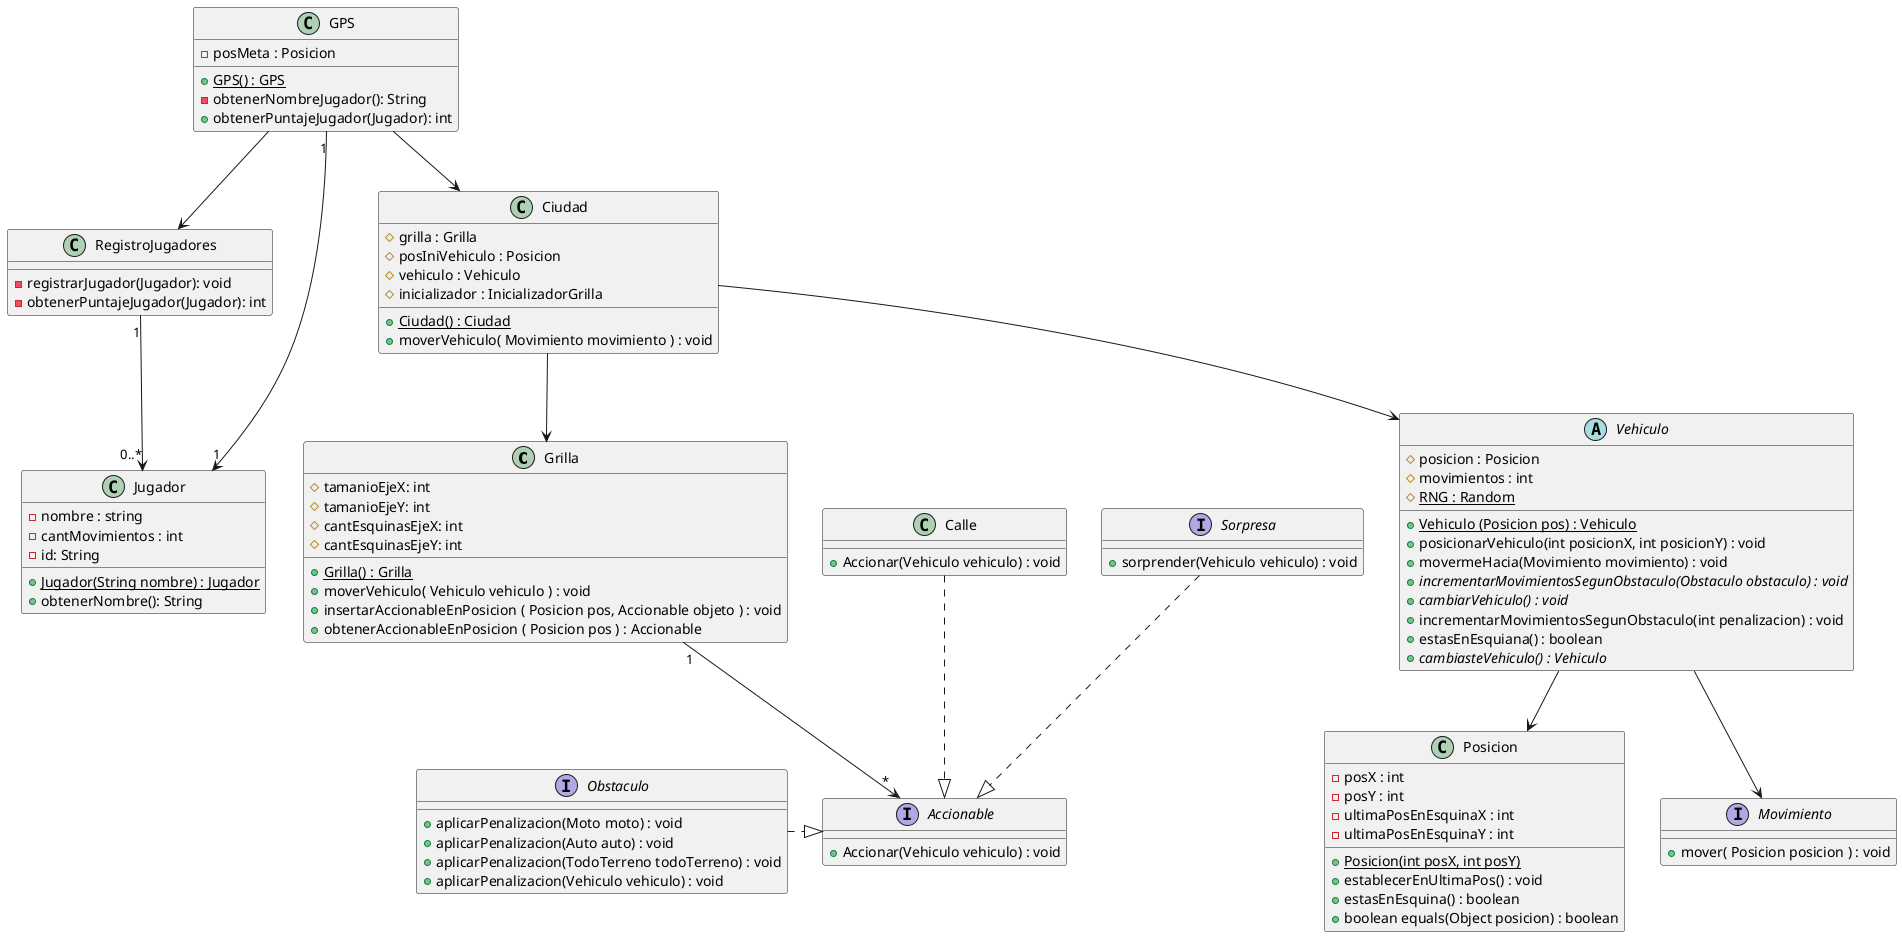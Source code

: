 @startuml
    'https://plantuml.com/class-diagram

    class Grilla{
        # tamanioEjeX: int
        # tamanioEjeY: int
        # cantEsquinasEjeX: int
        # cantEsquinasEjeY: int

        + {static} Grilla() : Grilla
        + moverVehiculo( Vehiculo vehiculo ) : void
        + insertarAccionableEnPosicion ( Posicion pos, Accionable objeto ) : void
        + obtenerAccionableEnPosicion ( Posicion pos ) : Accionable
    }

    class RegistroJugadores{
        - registrarJugador(Jugador): void
        - obtenerPuntajeJugador(Jugador): int
    }

    class GPS {
        - posMeta : Posicion
        + {static} GPS() : GPS
        - obtenerNombreJugador(): String
        + obtenerPuntajeJugador(Jugador): int
    }

    class Jugador{
        - nombre : string
        - cantMovimientos : int
        - id: String
        + {static} Jugador(String nombre) : Jugador
        + obtenerNombre(): String

    }

    abstract Vehiculo{

        # posicion : Posicion
        # movimientos : int
        # {static} RNG : Random

        + {static} Vehiculo (Posicion pos) : Vehiculo
        + posicionarVehiculo(int posicionX, int posicionY) : void
        + movermeHacia(Movimiento movimiento) : void
        + {abstract} incrementarMovimientosSegunObstaculo(Obstaculo obstaculo) : void
        + {abstract} cambiarVehiculo() : void
        + incrementarMovimientosSegunObstaculo(int penalizacion) : void
        + estasEnEsquiana() : boolean
        + {abstract} cambiasteVehiculo() : Vehiculo
    }

    interface Accionable{
        + Accionar(Vehiculo vehiculo) : void
    }

    class Calle{
        + Accionar(Vehiculo vehiculo) : void
    }

    class Ciudad{
        # grilla : Grilla
        # posIniVehiculo : Posicion
        # vehiculo : Vehiculo
        # inicializador : InicializadorGrilla
        + {static} Ciudad() : Ciudad
        + moverVehiculo( Movimiento movimiento ) : void
    }

    class Posicion{
        - posX : int
        - posY : int
        - ultimaPosEnEsquinaX : int
        - ultimaPosEnEsquinaY : int

        + {static} Posicion(int posX, int posY)
        + establecerEnUltimaPos() : void
        + estasEnEsquina() : boolean
        + boolean equals(Object posicion) : boolean
    }

    interface Sorpresa{
        + sorprender(Vehiculo vehiculo) : void
    }


    interface Obstaculo{
        + aplicarPenalizacion(Moto moto) : void
        + aplicarPenalizacion(Auto auto) : void
        + aplicarPenalizacion(TodoTerreno todoTerreno) : void
        + aplicarPenalizacion(Vehiculo vehiculo) : void
    }


    GPS "1" --> "1" Jugador
    GPS --> Ciudad
    GPS --> RegistroJugadores
    RegistroJugadores "1" --> "0..*" Jugador
    Vehiculo --> Posicion

    Grilla "1" --> "*" Accionable
    Ciudad --> Vehiculo
    Ciudad --> Grilla


    Sorpresa ..|> Accionable
    Obstaculo .|> Accionable

    Calle ..|> Accionable

    interface Movimiento{
        +mover( Posicion posicion ) : void
    }


    Vehiculo --> Movimiento

@enduml
